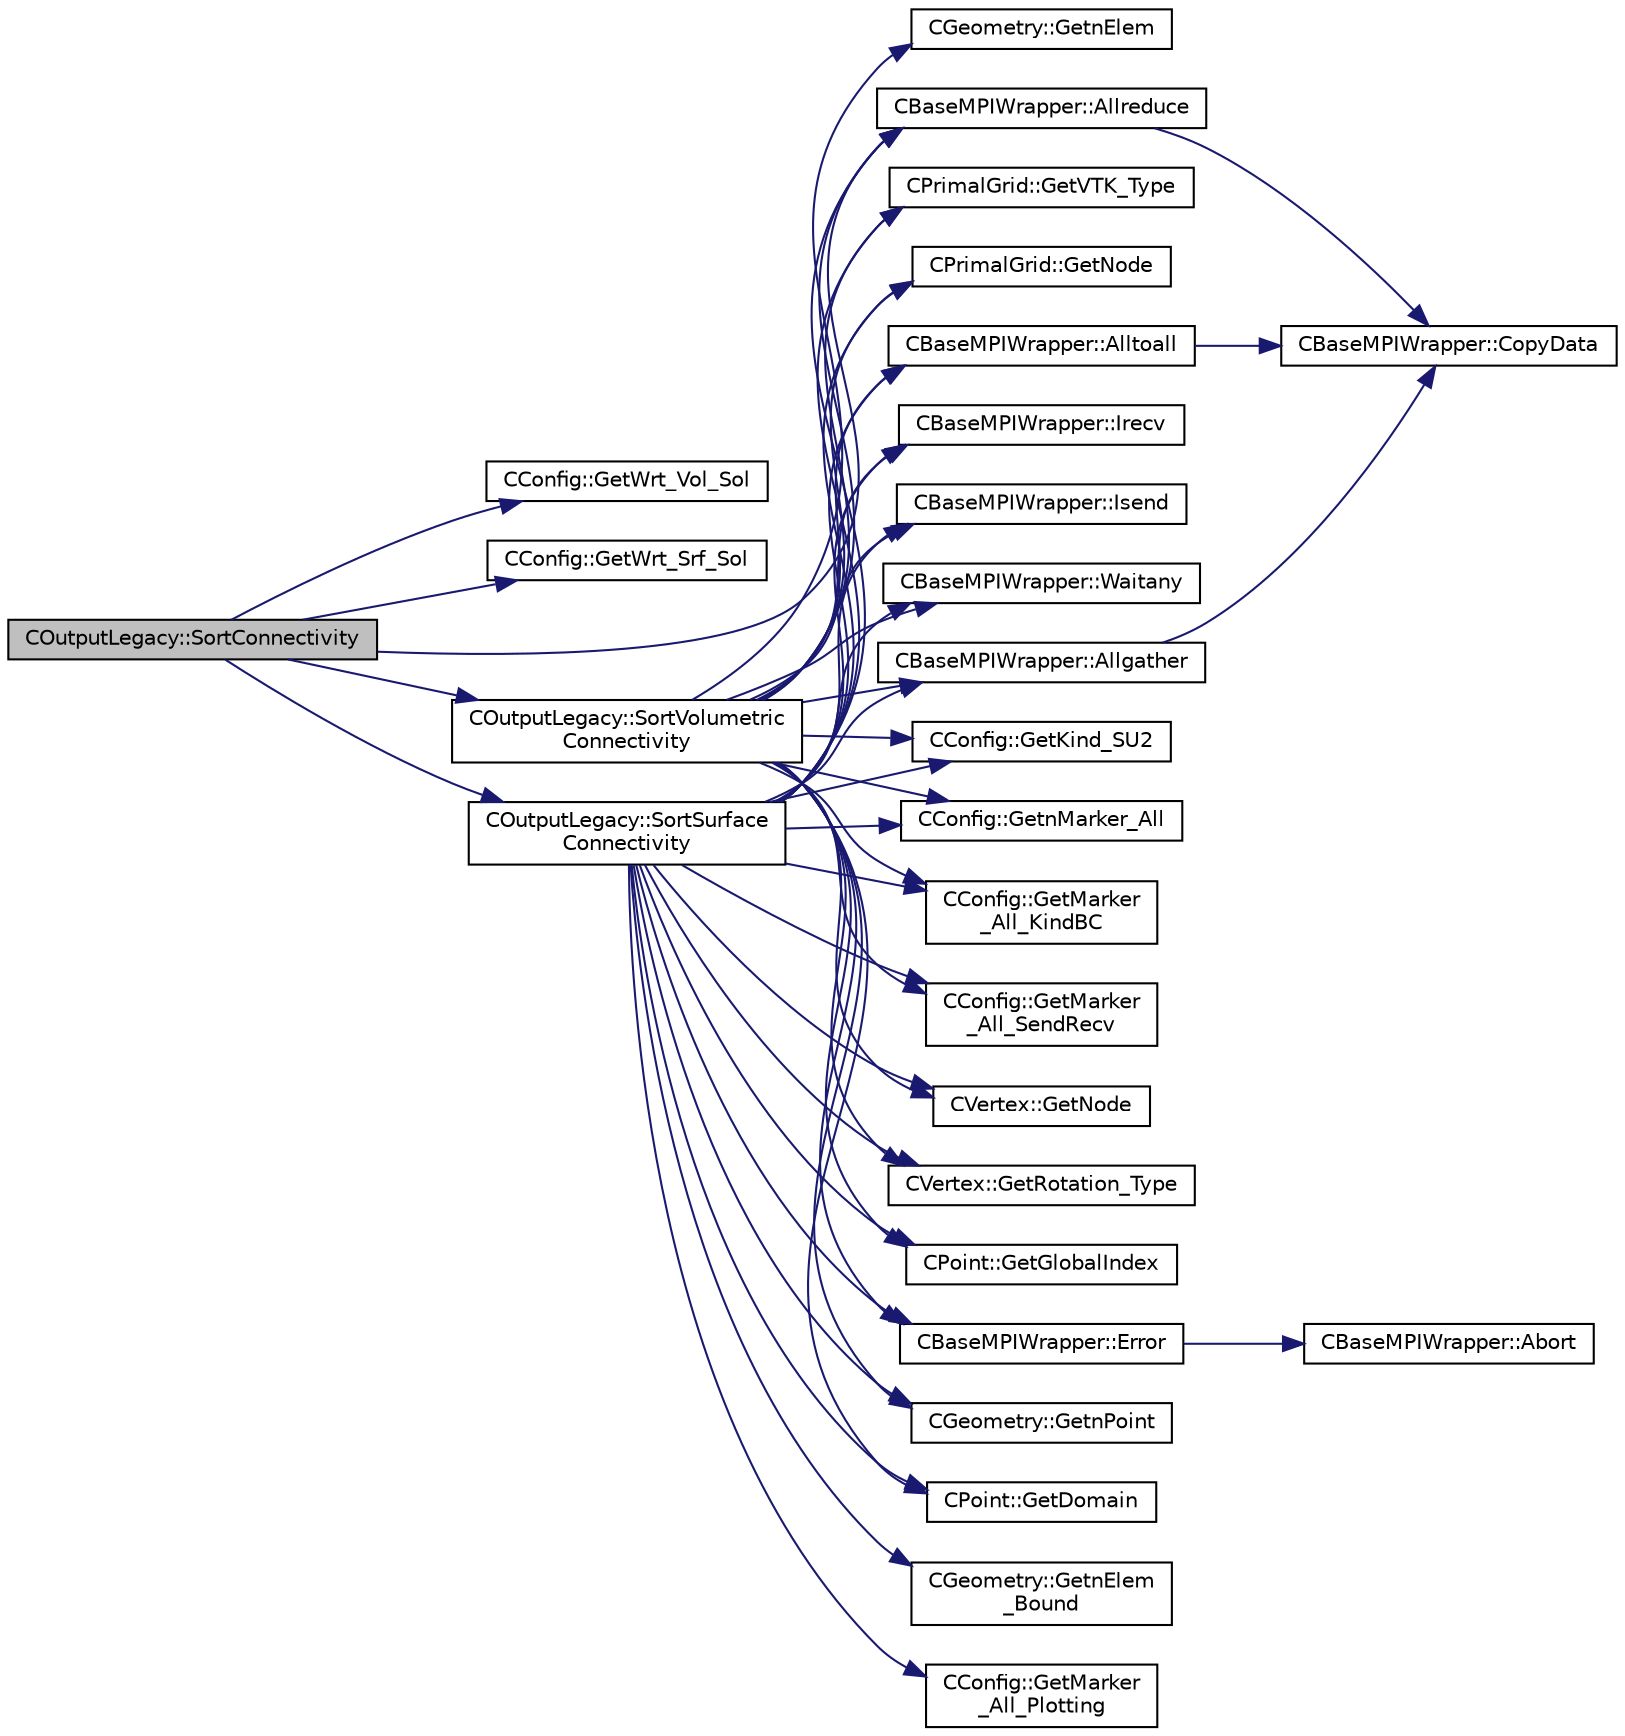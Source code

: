 digraph "COutputLegacy::SortConnectivity"
{
  edge [fontname="Helvetica",fontsize="10",labelfontname="Helvetica",labelfontsize="10"];
  node [fontname="Helvetica",fontsize="10",shape=record];
  rankdir="LR";
  Node1885 [label="COutputLegacy::SortConnectivity",height=0.2,width=0.4,color="black", fillcolor="grey75", style="filled", fontcolor="black"];
  Node1885 -> Node1886 [color="midnightblue",fontsize="10",style="solid",fontname="Helvetica"];
  Node1886 [label="CConfig::GetWrt_Vol_Sol",height=0.2,width=0.4,color="black", fillcolor="white", style="filled",URL="$class_c_config.html#a7a93effee952830203f6d9e59afb3c10",tooltip="Get information about writing a volume solution file. "];
  Node1885 -> Node1887 [color="midnightblue",fontsize="10",style="solid",fontname="Helvetica"];
  Node1887 [label="CConfig::GetWrt_Srf_Sol",height=0.2,width=0.4,color="black", fillcolor="white", style="filled",URL="$class_c_config.html#af20a02c728330d647cb81c4649f510d4",tooltip="Get information about writing a surface solution file. "];
  Node1885 -> Node1888 [color="midnightblue",fontsize="10",style="solid",fontname="Helvetica"];
  Node1888 [label="COutputLegacy::SortVolumetric\lConnectivity",height=0.2,width=0.4,color="black", fillcolor="white", style="filled",URL="$class_c_output_legacy.html#a6cdafc6802c64729cbf7c8ac73cfff12",tooltip="Sort the connectivity for a single volume element type into a linear partitioning across all processo..."];
  Node1888 -> Node1889 [color="midnightblue",fontsize="10",style="solid",fontname="Helvetica"];
  Node1889 [label="CBaseMPIWrapper::Error",height=0.2,width=0.4,color="black", fillcolor="white", style="filled",URL="$class_c_base_m_p_i_wrapper.html#a04457c47629bda56704e6a8804833eeb"];
  Node1889 -> Node1890 [color="midnightblue",fontsize="10",style="solid",fontname="Helvetica"];
  Node1890 [label="CBaseMPIWrapper::Abort",height=0.2,width=0.4,color="black", fillcolor="white", style="filled",URL="$class_c_base_m_p_i_wrapper.html#a21ef5681e2acb532d345e9bab173ef07"];
  Node1888 -> Node1891 [color="midnightblue",fontsize="10",style="solid",fontname="Helvetica"];
  Node1891 [label="CConfig::GetKind_SU2",height=0.2,width=0.4,color="black", fillcolor="white", style="filled",URL="$class_c_config.html#a47df59fbfd882e2fa8fc71691292659b",tooltip="Get the kind of SU2 software component. "];
  Node1888 -> Node1892 [color="midnightblue",fontsize="10",style="solid",fontname="Helvetica"];
  Node1892 [label="CConfig::GetnMarker_All",height=0.2,width=0.4,color="black", fillcolor="white", style="filled",URL="$class_c_config.html#a300c4884edfc0c2acf395036439004f4",tooltip="Get the total number of boundary markers including send/receive domains. "];
  Node1888 -> Node1893 [color="midnightblue",fontsize="10",style="solid",fontname="Helvetica"];
  Node1893 [label="CConfig::GetMarker\l_All_KindBC",height=0.2,width=0.4,color="black", fillcolor="white", style="filled",URL="$class_c_config.html#a57d43acc1457d2d27095ce006218862e",tooltip="Get the kind of boundary for each marker. "];
  Node1888 -> Node1894 [color="midnightblue",fontsize="10",style="solid",fontname="Helvetica"];
  Node1894 [label="CConfig::GetMarker\l_All_SendRecv",height=0.2,width=0.4,color="black", fillcolor="white", style="filled",URL="$class_c_config.html#a778a77ff2b9e1d359eab9b2d2106fa81",tooltip="Get the send-receive information for a marker val_marker. "];
  Node1888 -> Node1895 [color="midnightblue",fontsize="10",style="solid",fontname="Helvetica"];
  Node1895 [label="CVertex::GetNode",height=0.2,width=0.4,color="black", fillcolor="white", style="filled",URL="$class_c_vertex.html#a95c513bf927464157ed96b6c79779a1f",tooltip="Get the node of the vertex. "];
  Node1888 -> Node1896 [color="midnightblue",fontsize="10",style="solid",fontname="Helvetica"];
  Node1896 [label="CVertex::GetRotation_Type",height=0.2,width=0.4,color="black", fillcolor="white", style="filled",URL="$class_c_vertex.html#a4f79701d89ed5eaaf6c4c41566a319d7",tooltip="Get the type of rotation associated to the vertex. "];
  Node1888 -> Node1897 [color="midnightblue",fontsize="10",style="solid",fontname="Helvetica"];
  Node1897 [label="CPoint::GetGlobalIndex",height=0.2,width=0.4,color="black", fillcolor="white", style="filled",URL="$class_c_point.html#ab546170a5a03ef210a75fc5531910050",tooltip="Get the global index in a parallel computation. "];
  Node1888 -> Node1898 [color="midnightblue",fontsize="10",style="solid",fontname="Helvetica"];
  Node1898 [label="CBaseMPIWrapper::Allreduce",height=0.2,width=0.4,color="black", fillcolor="white", style="filled",URL="$class_c_base_m_p_i_wrapper.html#a637b6fd917a8ca91ce748ba88e0d66b6"];
  Node1898 -> Node1899 [color="midnightblue",fontsize="10",style="solid",fontname="Helvetica"];
  Node1899 [label="CBaseMPIWrapper::CopyData",height=0.2,width=0.4,color="black", fillcolor="white", style="filled",URL="$class_c_base_m_p_i_wrapper.html#a4725cc1dd65b161b483e812a538a5e36"];
  Node1888 -> Node1900 [color="midnightblue",fontsize="10",style="solid",fontname="Helvetica"];
  Node1900 [label="CBaseMPIWrapper::Allgather",height=0.2,width=0.4,color="black", fillcolor="white", style="filled",URL="$class_c_base_m_p_i_wrapper.html#a55195abbb7206e08a4933fa53cd41923"];
  Node1900 -> Node1899 [color="midnightblue",fontsize="10",style="solid",fontname="Helvetica"];
  Node1888 -> Node1901 [color="midnightblue",fontsize="10",style="solid",fontname="Helvetica"];
  Node1901 [label="CGeometry::GetnPoint",height=0.2,width=0.4,color="black", fillcolor="white", style="filled",URL="$class_c_geometry.html#aa68b666b38f4d2c7021736ae86940f44",tooltip="Get number of points. "];
  Node1888 -> Node1902 [color="midnightblue",fontsize="10",style="solid",fontname="Helvetica"];
  Node1902 [label="CPoint::GetDomain",height=0.2,width=0.4,color="black", fillcolor="white", style="filled",URL="$class_c_point.html#a1d7e22a60d4cfef356af1cba2bab3e55",tooltip="For parallel computation, its indicates if a point must be computed or not. "];
  Node1888 -> Node1903 [color="midnightblue",fontsize="10",style="solid",fontname="Helvetica"];
  Node1903 [label="CGeometry::GetnElem",height=0.2,width=0.4,color="black", fillcolor="white", style="filled",URL="$class_c_geometry.html#a4ae48ec038df1f5ee7c1daadabea5e99",tooltip="Get number of elements. "];
  Node1888 -> Node1904 [color="midnightblue",fontsize="10",style="solid",fontname="Helvetica"];
  Node1904 [label="CPrimalGrid::GetVTK_Type",height=0.2,width=0.4,color="black", fillcolor="white", style="filled",URL="$class_c_primal_grid.html#adb676897e7cf4a83ceb83065e7c6a04f",tooltip="A pure virtual member. "];
  Node1888 -> Node1905 [color="midnightblue",fontsize="10",style="solid",fontname="Helvetica"];
  Node1905 [label="CPrimalGrid::GetNode",height=0.2,width=0.4,color="black", fillcolor="white", style="filled",URL="$class_c_primal_grid.html#a4fc7b6b6ac5025325c7e68fb56fbeef8",tooltip="A pure virtual member. "];
  Node1888 -> Node1906 [color="midnightblue",fontsize="10",style="solid",fontname="Helvetica"];
  Node1906 [label="CBaseMPIWrapper::Alltoall",height=0.2,width=0.4,color="black", fillcolor="white", style="filled",URL="$class_c_base_m_p_i_wrapper.html#a86496abf1db8449b17501e14111f3371"];
  Node1906 -> Node1899 [color="midnightblue",fontsize="10",style="solid",fontname="Helvetica"];
  Node1888 -> Node1907 [color="midnightblue",fontsize="10",style="solid",fontname="Helvetica"];
  Node1907 [label="CBaseMPIWrapper::Irecv",height=0.2,width=0.4,color="black", fillcolor="white", style="filled",URL="$class_c_base_m_p_i_wrapper.html#ae41565b441aee76e1b48eb03e5ac86dd"];
  Node1888 -> Node1908 [color="midnightblue",fontsize="10",style="solid",fontname="Helvetica"];
  Node1908 [label="CBaseMPIWrapper::Isend",height=0.2,width=0.4,color="black", fillcolor="white", style="filled",URL="$class_c_base_m_p_i_wrapper.html#a43a415ec11a029ade218eaf8c807a817"];
  Node1888 -> Node1909 [color="midnightblue",fontsize="10",style="solid",fontname="Helvetica"];
  Node1909 [label="CBaseMPIWrapper::Waitany",height=0.2,width=0.4,color="black", fillcolor="white", style="filled",URL="$class_c_base_m_p_i_wrapper.html#ade364e6661c9eec2070a2448dbb5750b"];
  Node1885 -> Node1910 [color="midnightblue",fontsize="10",style="solid",fontname="Helvetica"];
  Node1910 [label="COutputLegacy::SortSurface\lConnectivity",height=0.2,width=0.4,color="black", fillcolor="white", style="filled",URL="$class_c_output_legacy.html#aec9ba1efa4f3a3eb8be0be04f5ca5a60",tooltip="Sort the connectivity for a single surface element type into a linear partitioning across all process..."];
  Node1910 -> Node1889 [color="midnightblue",fontsize="10",style="solid",fontname="Helvetica"];
  Node1910 -> Node1891 [color="midnightblue",fontsize="10",style="solid",fontname="Helvetica"];
  Node1910 -> Node1892 [color="midnightblue",fontsize="10",style="solid",fontname="Helvetica"];
  Node1910 -> Node1893 [color="midnightblue",fontsize="10",style="solid",fontname="Helvetica"];
  Node1910 -> Node1894 [color="midnightblue",fontsize="10",style="solid",fontname="Helvetica"];
  Node1910 -> Node1895 [color="midnightblue",fontsize="10",style="solid",fontname="Helvetica"];
  Node1910 -> Node1896 [color="midnightblue",fontsize="10",style="solid",fontname="Helvetica"];
  Node1910 -> Node1897 [color="midnightblue",fontsize="10",style="solid",fontname="Helvetica"];
  Node1910 -> Node1898 [color="midnightblue",fontsize="10",style="solid",fontname="Helvetica"];
  Node1910 -> Node1900 [color="midnightblue",fontsize="10",style="solid",fontname="Helvetica"];
  Node1910 -> Node1901 [color="midnightblue",fontsize="10",style="solid",fontname="Helvetica"];
  Node1910 -> Node1902 [color="midnightblue",fontsize="10",style="solid",fontname="Helvetica"];
  Node1910 -> Node1911 [color="midnightblue",fontsize="10",style="solid",fontname="Helvetica"];
  Node1911 [label="CConfig::GetMarker\l_All_Plotting",height=0.2,width=0.4,color="black", fillcolor="white", style="filled",URL="$class_c_config.html#a842c696afec970f97c070b32cae79d37",tooltip="Get the plotting information for a marker val_marker. "];
  Node1910 -> Node1912 [color="midnightblue",fontsize="10",style="solid",fontname="Helvetica"];
  Node1912 [label="CGeometry::GetnElem\l_Bound",height=0.2,width=0.4,color="black", fillcolor="white", style="filled",URL="$class_c_geometry.html#a4b903006a657111168bcfd5ad5ff2a35",tooltip="Get the number of boundary elements. "];
  Node1910 -> Node1904 [color="midnightblue",fontsize="10",style="solid",fontname="Helvetica"];
  Node1910 -> Node1905 [color="midnightblue",fontsize="10",style="solid",fontname="Helvetica"];
  Node1910 -> Node1906 [color="midnightblue",fontsize="10",style="solid",fontname="Helvetica"];
  Node1910 -> Node1907 [color="midnightblue",fontsize="10",style="solid",fontname="Helvetica"];
  Node1910 -> Node1908 [color="midnightblue",fontsize="10",style="solid",fontname="Helvetica"];
  Node1910 -> Node1909 [color="midnightblue",fontsize="10",style="solid",fontname="Helvetica"];
  Node1885 -> Node1898 [color="midnightblue",fontsize="10",style="solid",fontname="Helvetica"];
}

